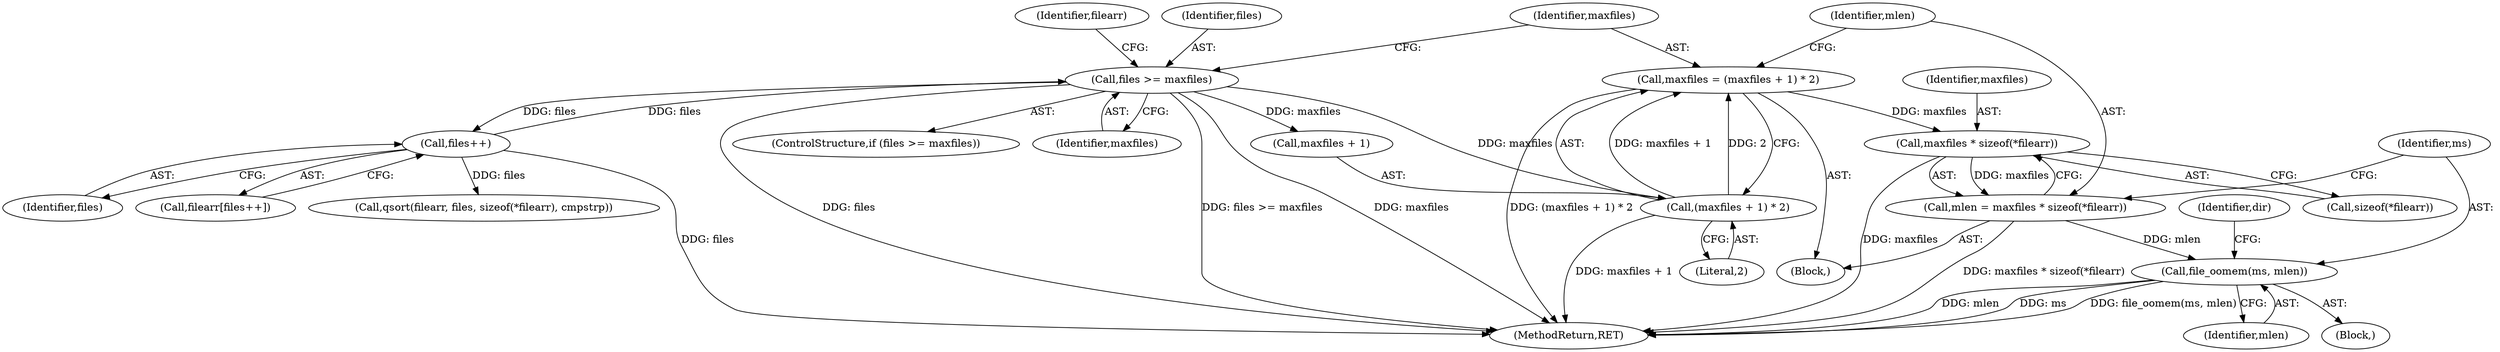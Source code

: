 digraph "0_php_a72cd07f2983dc43a6bb35209dc4687852e53c09@API" {
"1000262" [label="(Call,maxfiles * sizeof(*filearr))"];
"1000253" [label="(Call,maxfiles = (maxfiles + 1) * 2)"];
"1000255" [label="(Call,(maxfiles + 1) * 2)"];
"1000248" [label="(Call,files >= maxfiles)"];
"1000280" [label="(Call,files++)"];
"1000260" [label="(Call,mlen = maxfiles * sizeof(*filearr))"];
"1000268" [label="(Call,file_oomem(ms, mlen))"];
"1000249" [label="(Identifier,files)"];
"1000263" [label="(Identifier,maxfiles)"];
"1000270" [label="(Identifier,mlen)"];
"1000298" [label="(Call,qsort(filearr, files, sizeof(*filearr), cmpstrp))"];
"1000251" [label="(Block,)"];
"1000255" [label="(Call,(maxfiles + 1) * 2)"];
"1000247" [label="(ControlStructure,if (files >= maxfiles))"];
"1000254" [label="(Identifier,maxfiles)"];
"1000267" [label="(Block,)"];
"1000253" [label="(Call,maxfiles = (maxfiles + 1) * 2)"];
"1000278" [label="(Call,filearr[files++])"];
"1000260" [label="(Call,mlen = maxfiles * sizeof(*filearr))"];
"1000248" [label="(Call,files >= maxfiles)"];
"1000280" [label="(Call,files++)"];
"1000256" [label="(Call,maxfiles + 1)"];
"1000281" [label="(Identifier,files)"];
"1000511" [label="(MethodReturn,RET)"];
"1000269" [label="(Identifier,ms)"];
"1000262" [label="(Call,maxfiles * sizeof(*filearr))"];
"1000250" [label="(Identifier,maxfiles)"];
"1000272" [label="(Identifier,dir)"];
"1000279" [label="(Identifier,filearr)"];
"1000264" [label="(Call,sizeof(*filearr))"];
"1000259" [label="(Literal,2)"];
"1000268" [label="(Call,file_oomem(ms, mlen))"];
"1000261" [label="(Identifier,mlen)"];
"1000262" -> "1000260"  [label="AST: "];
"1000262" -> "1000264"  [label="CFG: "];
"1000263" -> "1000262"  [label="AST: "];
"1000264" -> "1000262"  [label="AST: "];
"1000260" -> "1000262"  [label="CFG: "];
"1000262" -> "1000511"  [label="DDG: maxfiles"];
"1000262" -> "1000260"  [label="DDG: maxfiles"];
"1000253" -> "1000262"  [label="DDG: maxfiles"];
"1000253" -> "1000251"  [label="AST: "];
"1000253" -> "1000255"  [label="CFG: "];
"1000254" -> "1000253"  [label="AST: "];
"1000255" -> "1000253"  [label="AST: "];
"1000261" -> "1000253"  [label="CFG: "];
"1000253" -> "1000511"  [label="DDG: (maxfiles + 1) * 2"];
"1000255" -> "1000253"  [label="DDG: maxfiles + 1"];
"1000255" -> "1000253"  [label="DDG: 2"];
"1000255" -> "1000259"  [label="CFG: "];
"1000256" -> "1000255"  [label="AST: "];
"1000259" -> "1000255"  [label="AST: "];
"1000255" -> "1000511"  [label="DDG: maxfiles + 1"];
"1000248" -> "1000255"  [label="DDG: maxfiles"];
"1000248" -> "1000247"  [label="AST: "];
"1000248" -> "1000250"  [label="CFG: "];
"1000249" -> "1000248"  [label="AST: "];
"1000250" -> "1000248"  [label="AST: "];
"1000254" -> "1000248"  [label="CFG: "];
"1000279" -> "1000248"  [label="CFG: "];
"1000248" -> "1000511"  [label="DDG: files >= maxfiles"];
"1000248" -> "1000511"  [label="DDG: maxfiles"];
"1000248" -> "1000511"  [label="DDG: files"];
"1000280" -> "1000248"  [label="DDG: files"];
"1000248" -> "1000256"  [label="DDG: maxfiles"];
"1000248" -> "1000280"  [label="DDG: files"];
"1000280" -> "1000278"  [label="AST: "];
"1000280" -> "1000281"  [label="CFG: "];
"1000281" -> "1000280"  [label="AST: "];
"1000278" -> "1000280"  [label="CFG: "];
"1000280" -> "1000511"  [label="DDG: files"];
"1000280" -> "1000298"  [label="DDG: files"];
"1000260" -> "1000251"  [label="AST: "];
"1000261" -> "1000260"  [label="AST: "];
"1000269" -> "1000260"  [label="CFG: "];
"1000260" -> "1000511"  [label="DDG: maxfiles * sizeof(*filearr)"];
"1000260" -> "1000268"  [label="DDG: mlen"];
"1000268" -> "1000267"  [label="AST: "];
"1000268" -> "1000270"  [label="CFG: "];
"1000269" -> "1000268"  [label="AST: "];
"1000270" -> "1000268"  [label="AST: "];
"1000272" -> "1000268"  [label="CFG: "];
"1000268" -> "1000511"  [label="DDG: ms"];
"1000268" -> "1000511"  [label="DDG: file_oomem(ms, mlen)"];
"1000268" -> "1000511"  [label="DDG: mlen"];
}

